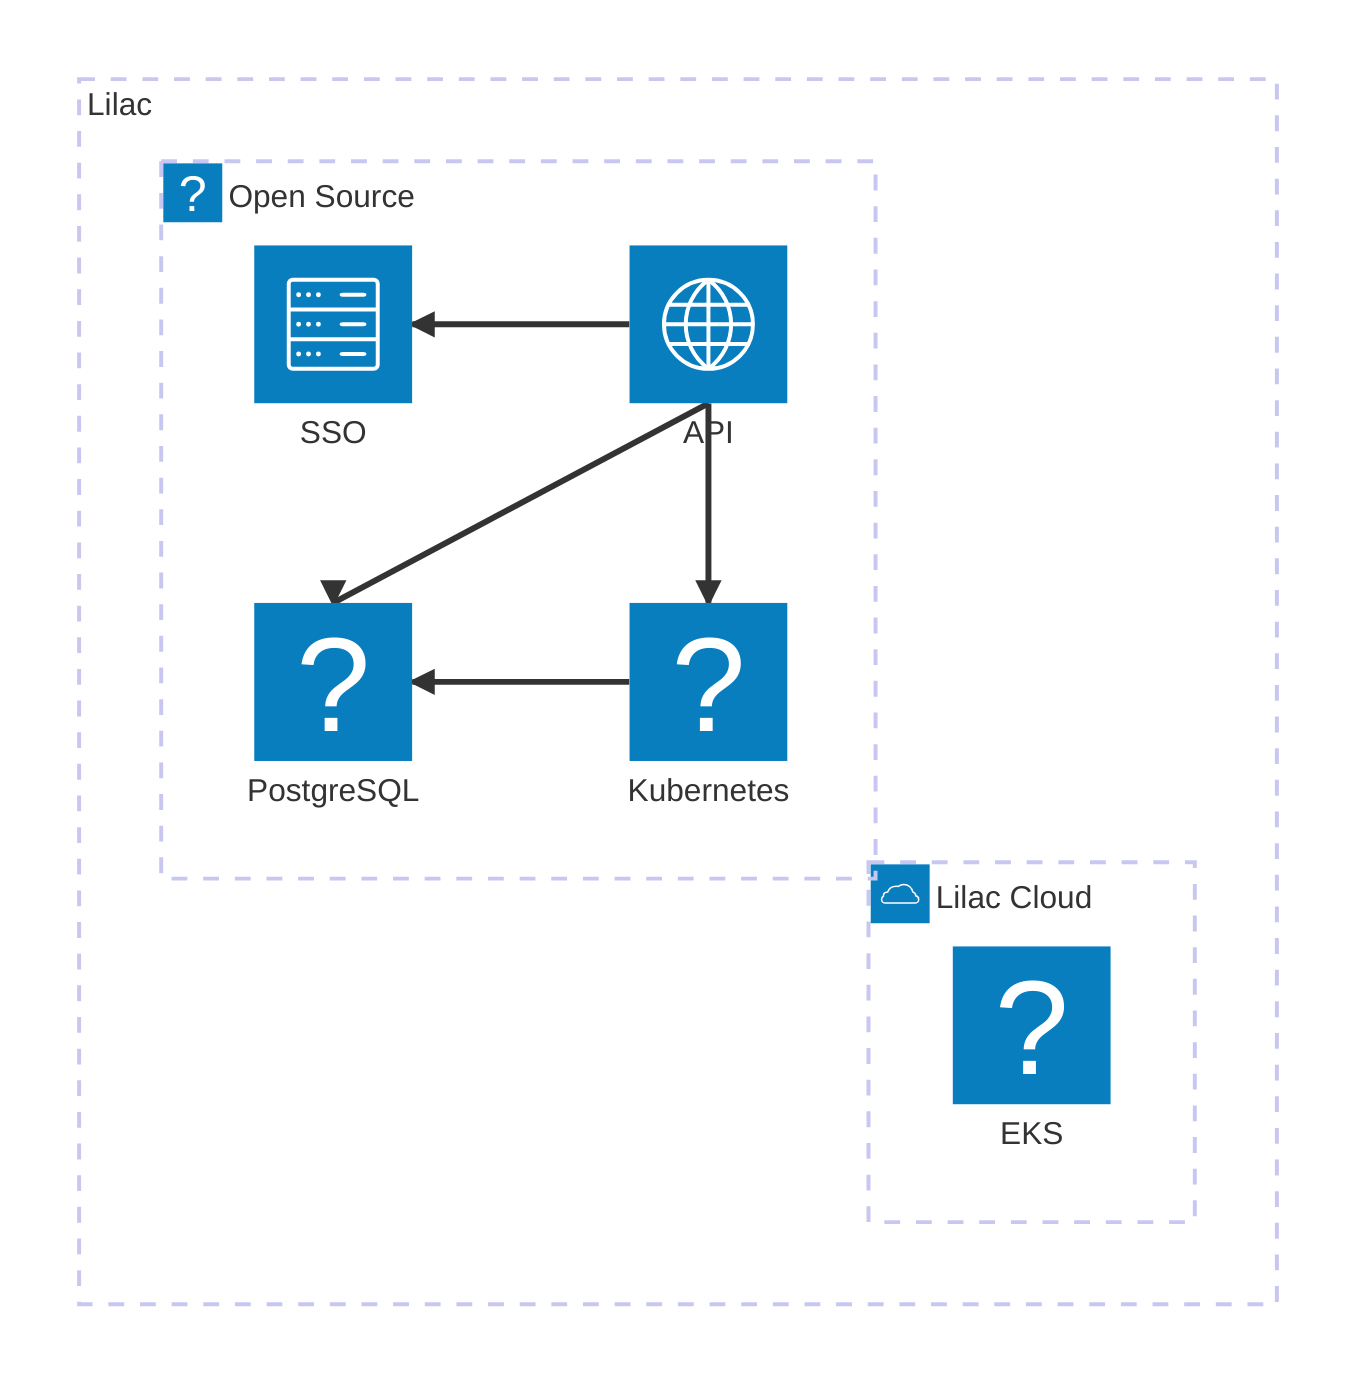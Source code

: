 ---
title: Lilac
icons:
    - name: logos
      url: https://unpkg.com/@iconify-json/logos@1/icons.json
config:
  theme: 'default'
  
---
architecture-beta
    group lilac[Lilac]
    group cloud(cloud)[Lilac Cloud] in lilac
    group oss(logos:github-icon)[Open Source] in lilac

    service db(logos:postgresql)[PostgreSQL] in oss
    service k8s(logos:kubernetes)[Kubernetes] in oss
    service api(internet)[API] in oss
    service auth(server)[SSO] in oss

    service eks(logos:aws-eks)[EKS] in cloud

    db:R <-- L:k8s
    api:L --> R:auth
    api:B --> T:k8s
    api:B --> T:db